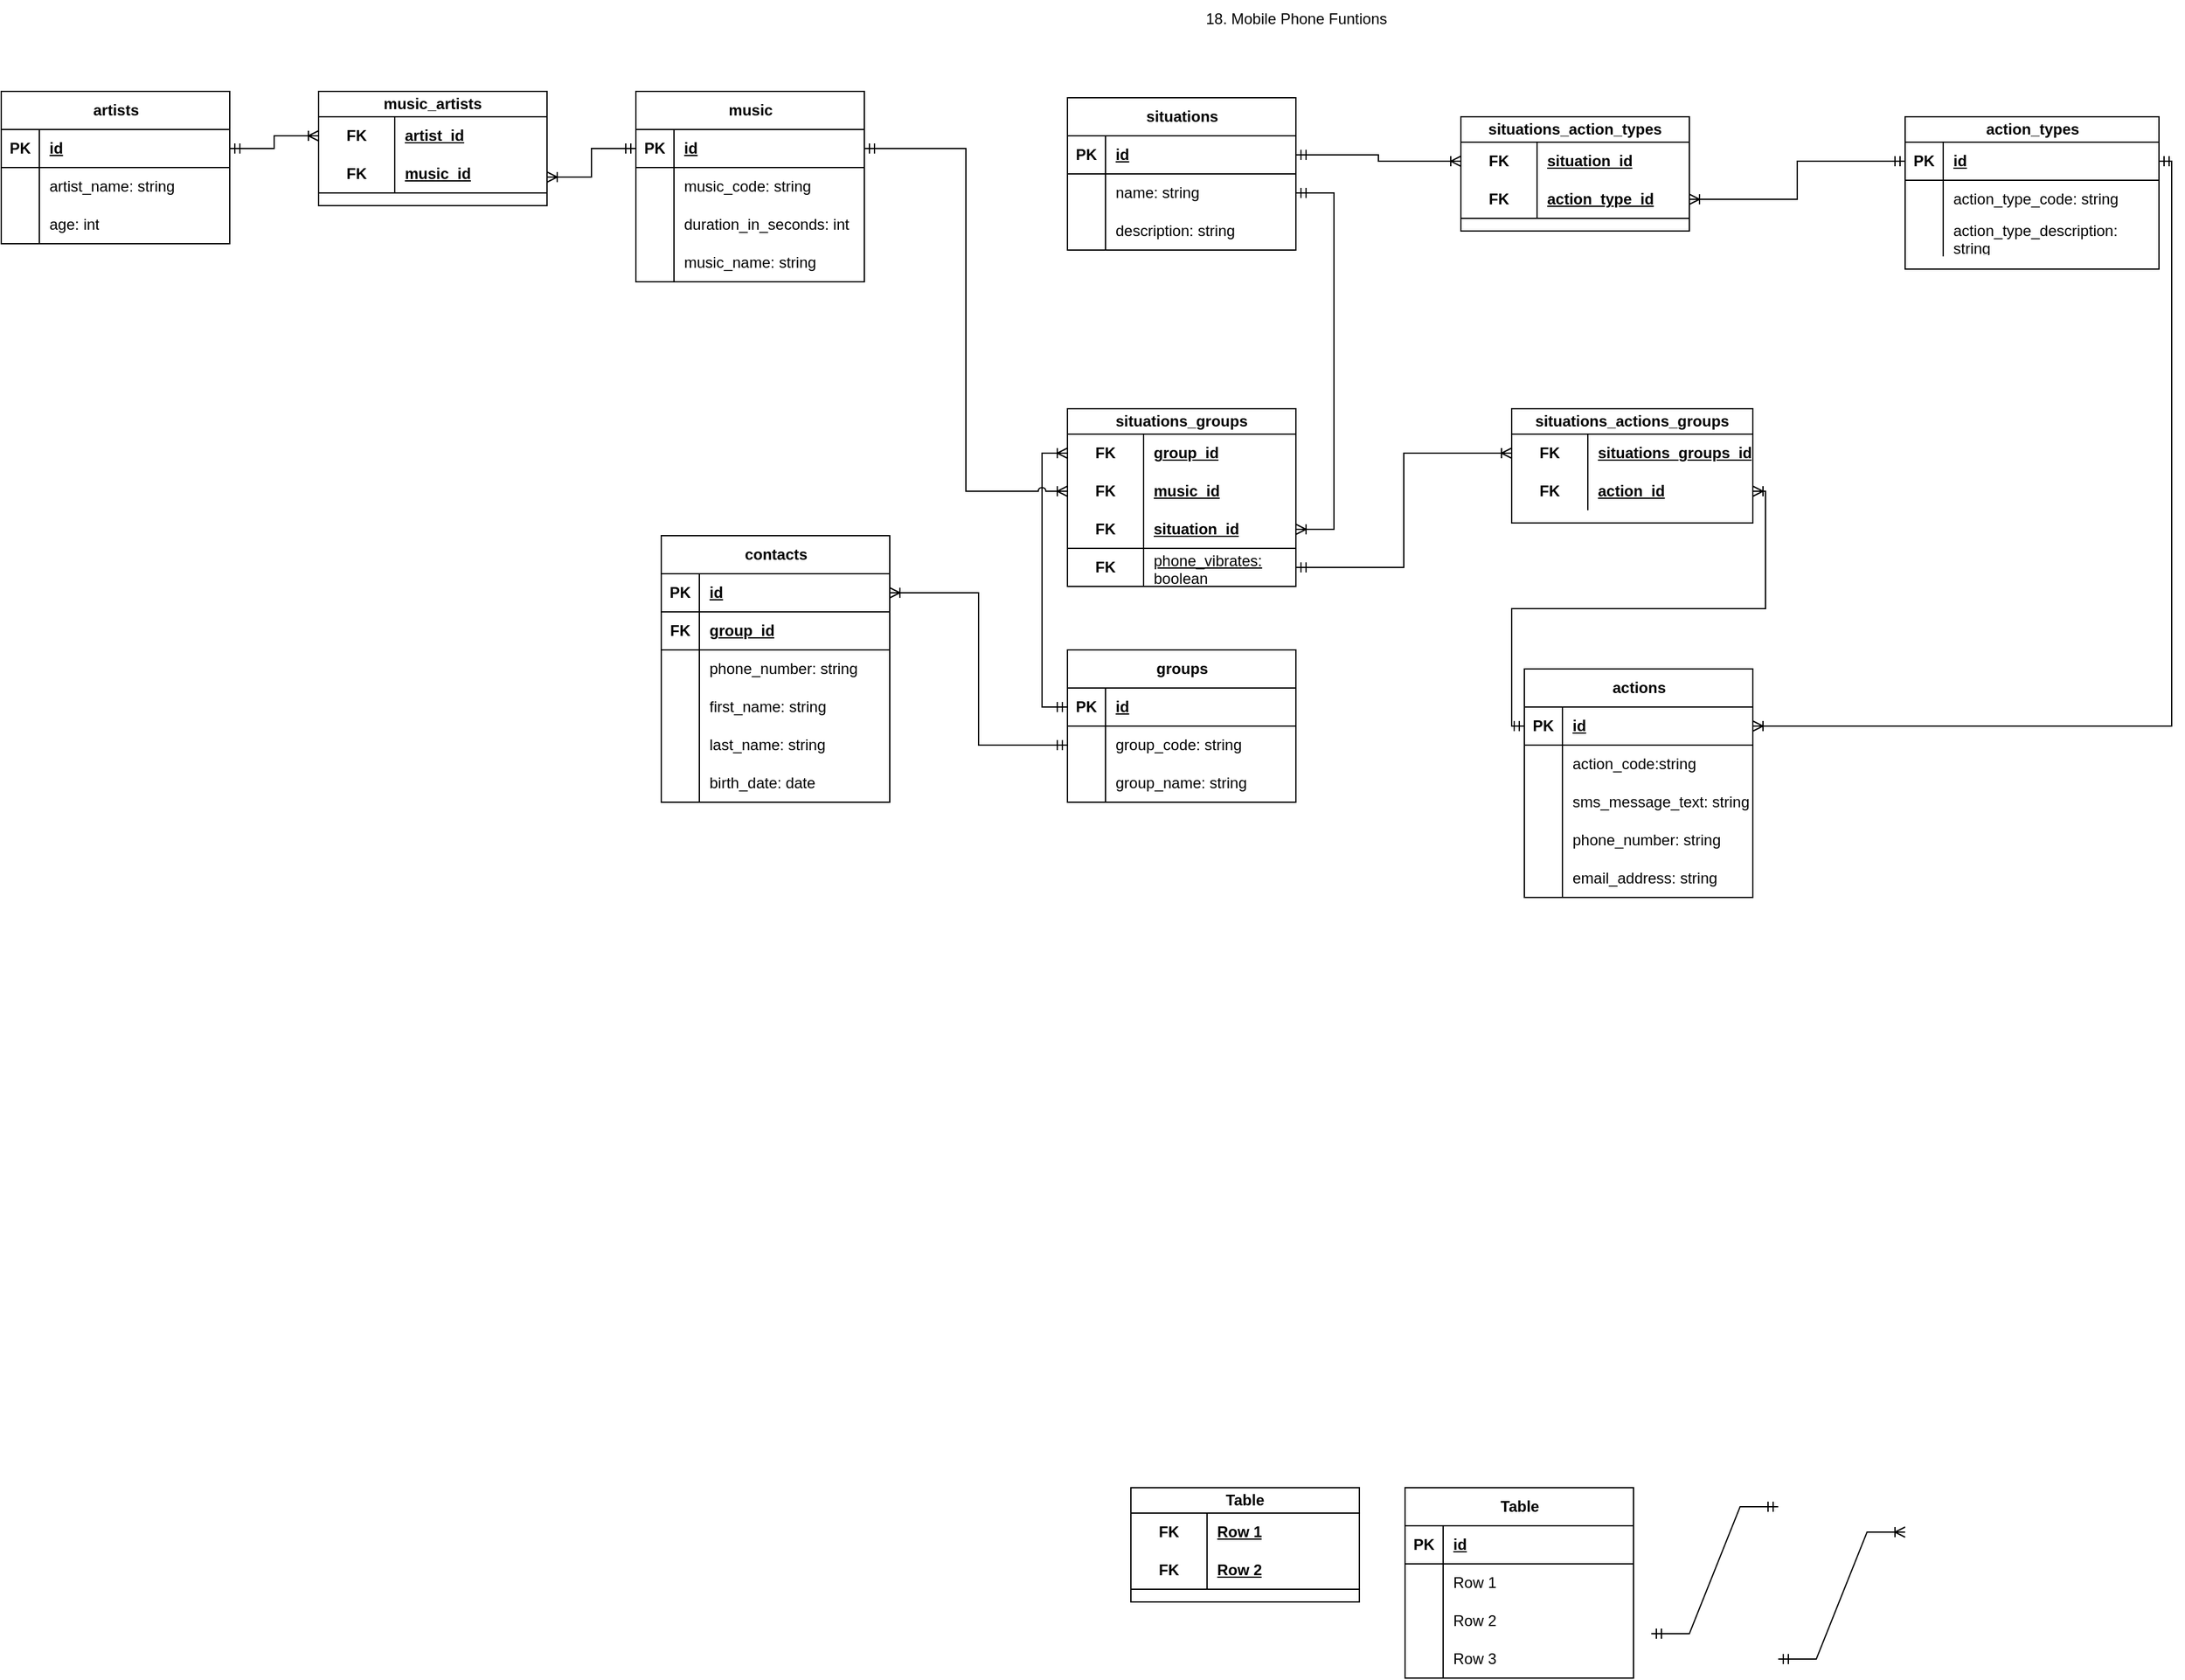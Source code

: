 <mxfile version="28.2.3">
  <diagram name="Seite-1" id="7VTH52CyE9ml6qOcuAh4">
    <mxGraphModel dx="2253" dy="743" grid="1" gridSize="10" guides="1" tooltips="1" connect="1" arrows="1" fold="1" page="1" pageScale="1" pageWidth="827" pageHeight="1169" math="0" shadow="0">
      <root>
        <mxCell id="0" />
        <mxCell id="1" parent="0" />
        <mxCell id="HR2OGk7ChNRZ5gvHoLrJ-1" value="18. Mobile Phone Funtions" style="text;html=1;align=center;verticalAlign=middle;resizable=0;points=[];autosize=1;strokeColor=none;fillColor=none;" parent="1" vertex="1">
          <mxGeometry x="235" y="38" width="170" height="30" as="geometry" />
        </mxCell>
        <mxCell id="HR2OGk7ChNRZ5gvHoLrJ-2" value="Table" style="shape=table;startSize=30;container=1;collapsible=1;childLayout=tableLayout;fixedRows=1;rowLines=0;fontStyle=1;align=center;resizeLast=1;html=1;" parent="1" vertex="1">
          <mxGeometry x="406" y="1210" width="180" height="150" as="geometry" />
        </mxCell>
        <mxCell id="HR2OGk7ChNRZ5gvHoLrJ-3" value="" style="shape=tableRow;horizontal=0;startSize=0;swimlaneHead=0;swimlaneBody=0;fillColor=none;collapsible=0;dropTarget=0;points=[[0,0.5],[1,0.5]];portConstraint=eastwest;top=0;left=0;right=0;bottom=1;" parent="HR2OGk7ChNRZ5gvHoLrJ-2" vertex="1">
          <mxGeometry y="30" width="180" height="30" as="geometry" />
        </mxCell>
        <mxCell id="HR2OGk7ChNRZ5gvHoLrJ-4" value="PK" style="shape=partialRectangle;connectable=0;fillColor=none;top=0;left=0;bottom=0;right=0;fontStyle=1;overflow=hidden;whiteSpace=wrap;html=1;" parent="HR2OGk7ChNRZ5gvHoLrJ-3" vertex="1">
          <mxGeometry width="30" height="30" as="geometry">
            <mxRectangle width="30" height="30" as="alternateBounds" />
          </mxGeometry>
        </mxCell>
        <mxCell id="HR2OGk7ChNRZ5gvHoLrJ-5" value="id" style="shape=partialRectangle;connectable=0;fillColor=none;top=0;left=0;bottom=0;right=0;align=left;spacingLeft=6;fontStyle=5;overflow=hidden;whiteSpace=wrap;html=1;" parent="HR2OGk7ChNRZ5gvHoLrJ-3" vertex="1">
          <mxGeometry x="30" width="150" height="30" as="geometry">
            <mxRectangle width="150" height="30" as="alternateBounds" />
          </mxGeometry>
        </mxCell>
        <mxCell id="HR2OGk7ChNRZ5gvHoLrJ-6" value="" style="shape=tableRow;horizontal=0;startSize=0;swimlaneHead=0;swimlaneBody=0;fillColor=none;collapsible=0;dropTarget=0;points=[[0,0.5],[1,0.5]];portConstraint=eastwest;top=0;left=0;right=0;bottom=0;" parent="HR2OGk7ChNRZ5gvHoLrJ-2" vertex="1">
          <mxGeometry y="60" width="180" height="30" as="geometry" />
        </mxCell>
        <mxCell id="HR2OGk7ChNRZ5gvHoLrJ-7" value="" style="shape=partialRectangle;connectable=0;fillColor=none;top=0;left=0;bottom=0;right=0;editable=1;overflow=hidden;whiteSpace=wrap;html=1;" parent="HR2OGk7ChNRZ5gvHoLrJ-6" vertex="1">
          <mxGeometry width="30" height="30" as="geometry">
            <mxRectangle width="30" height="30" as="alternateBounds" />
          </mxGeometry>
        </mxCell>
        <mxCell id="HR2OGk7ChNRZ5gvHoLrJ-8" value="Row 1" style="shape=partialRectangle;connectable=0;fillColor=none;top=0;left=0;bottom=0;right=0;align=left;spacingLeft=6;overflow=hidden;whiteSpace=wrap;html=1;" parent="HR2OGk7ChNRZ5gvHoLrJ-6" vertex="1">
          <mxGeometry x="30" width="150" height="30" as="geometry">
            <mxRectangle width="150" height="30" as="alternateBounds" />
          </mxGeometry>
        </mxCell>
        <mxCell id="HR2OGk7ChNRZ5gvHoLrJ-9" value="" style="shape=tableRow;horizontal=0;startSize=0;swimlaneHead=0;swimlaneBody=0;fillColor=none;collapsible=0;dropTarget=0;points=[[0,0.5],[1,0.5]];portConstraint=eastwest;top=0;left=0;right=0;bottom=0;" parent="HR2OGk7ChNRZ5gvHoLrJ-2" vertex="1">
          <mxGeometry y="90" width="180" height="30" as="geometry" />
        </mxCell>
        <mxCell id="HR2OGk7ChNRZ5gvHoLrJ-10" value="" style="shape=partialRectangle;connectable=0;fillColor=none;top=0;left=0;bottom=0;right=0;editable=1;overflow=hidden;whiteSpace=wrap;html=1;" parent="HR2OGk7ChNRZ5gvHoLrJ-9" vertex="1">
          <mxGeometry width="30" height="30" as="geometry">
            <mxRectangle width="30" height="30" as="alternateBounds" />
          </mxGeometry>
        </mxCell>
        <mxCell id="HR2OGk7ChNRZ5gvHoLrJ-11" value="Row 2" style="shape=partialRectangle;connectable=0;fillColor=none;top=0;left=0;bottom=0;right=0;align=left;spacingLeft=6;overflow=hidden;whiteSpace=wrap;html=1;" parent="HR2OGk7ChNRZ5gvHoLrJ-9" vertex="1">
          <mxGeometry x="30" width="150" height="30" as="geometry">
            <mxRectangle width="150" height="30" as="alternateBounds" />
          </mxGeometry>
        </mxCell>
        <mxCell id="HR2OGk7ChNRZ5gvHoLrJ-12" value="" style="shape=tableRow;horizontal=0;startSize=0;swimlaneHead=0;swimlaneBody=0;fillColor=none;collapsible=0;dropTarget=0;points=[[0,0.5],[1,0.5]];portConstraint=eastwest;top=0;left=0;right=0;bottom=0;" parent="HR2OGk7ChNRZ5gvHoLrJ-2" vertex="1">
          <mxGeometry y="120" width="180" height="30" as="geometry" />
        </mxCell>
        <mxCell id="HR2OGk7ChNRZ5gvHoLrJ-13" value="" style="shape=partialRectangle;connectable=0;fillColor=none;top=0;left=0;bottom=0;right=0;editable=1;overflow=hidden;whiteSpace=wrap;html=1;" parent="HR2OGk7ChNRZ5gvHoLrJ-12" vertex="1">
          <mxGeometry width="30" height="30" as="geometry">
            <mxRectangle width="30" height="30" as="alternateBounds" />
          </mxGeometry>
        </mxCell>
        <mxCell id="HR2OGk7ChNRZ5gvHoLrJ-14" value="Row 3" style="shape=partialRectangle;connectable=0;fillColor=none;top=0;left=0;bottom=0;right=0;align=left;spacingLeft=6;overflow=hidden;whiteSpace=wrap;html=1;" parent="HR2OGk7ChNRZ5gvHoLrJ-12" vertex="1">
          <mxGeometry x="30" width="150" height="30" as="geometry">
            <mxRectangle width="150" height="30" as="alternateBounds" />
          </mxGeometry>
        </mxCell>
        <mxCell id="HR2OGk7ChNRZ5gvHoLrJ-15" value="Table" style="shape=table;startSize=20;container=1;collapsible=1;childLayout=tableLayout;fixedRows=1;rowLines=0;fontStyle=1;align=center;resizeLast=1;html=1;whiteSpace=wrap;" parent="1" vertex="1">
          <mxGeometry x="190" y="1210" width="180" height="90" as="geometry" />
        </mxCell>
        <mxCell id="HR2OGk7ChNRZ5gvHoLrJ-16" value="" style="shape=tableRow;horizontal=0;startSize=0;swimlaneHead=0;swimlaneBody=0;fillColor=none;collapsible=0;dropTarget=0;points=[[0,0.5],[1,0.5]];portConstraint=eastwest;top=0;left=0;right=0;bottom=0;html=1;" parent="HR2OGk7ChNRZ5gvHoLrJ-15" vertex="1">
          <mxGeometry y="20" width="180" height="30" as="geometry" />
        </mxCell>
        <mxCell id="HR2OGk7ChNRZ5gvHoLrJ-17" value="FK" style="shape=partialRectangle;connectable=0;fillColor=none;top=0;left=0;bottom=0;right=0;fontStyle=1;overflow=hidden;html=1;whiteSpace=wrap;" parent="HR2OGk7ChNRZ5gvHoLrJ-16" vertex="1">
          <mxGeometry width="60" height="30" as="geometry">
            <mxRectangle width="60" height="30" as="alternateBounds" />
          </mxGeometry>
        </mxCell>
        <mxCell id="HR2OGk7ChNRZ5gvHoLrJ-18" value="Row 1" style="shape=partialRectangle;connectable=0;fillColor=none;top=0;left=0;bottom=0;right=0;align=left;spacingLeft=6;fontStyle=5;overflow=hidden;html=1;whiteSpace=wrap;" parent="HR2OGk7ChNRZ5gvHoLrJ-16" vertex="1">
          <mxGeometry x="60" width="120" height="30" as="geometry">
            <mxRectangle width="120" height="30" as="alternateBounds" />
          </mxGeometry>
        </mxCell>
        <mxCell id="HR2OGk7ChNRZ5gvHoLrJ-19" value="" style="shape=tableRow;horizontal=0;startSize=0;swimlaneHead=0;swimlaneBody=0;fillColor=none;collapsible=0;dropTarget=0;points=[[0,0.5],[1,0.5]];portConstraint=eastwest;top=0;left=0;right=0;bottom=1;html=1;" parent="HR2OGk7ChNRZ5gvHoLrJ-15" vertex="1">
          <mxGeometry y="50" width="180" height="30" as="geometry" />
        </mxCell>
        <mxCell id="HR2OGk7ChNRZ5gvHoLrJ-20" value="FK" style="shape=partialRectangle;connectable=0;fillColor=none;top=0;left=0;bottom=0;right=0;fontStyle=1;overflow=hidden;html=1;whiteSpace=wrap;" parent="HR2OGk7ChNRZ5gvHoLrJ-19" vertex="1">
          <mxGeometry width="60" height="30" as="geometry">
            <mxRectangle width="60" height="30" as="alternateBounds" />
          </mxGeometry>
        </mxCell>
        <mxCell id="HR2OGk7ChNRZ5gvHoLrJ-21" value="Row 2" style="shape=partialRectangle;connectable=0;fillColor=none;top=0;left=0;bottom=0;right=0;align=left;spacingLeft=6;fontStyle=5;overflow=hidden;html=1;whiteSpace=wrap;" parent="HR2OGk7ChNRZ5gvHoLrJ-19" vertex="1">
          <mxGeometry x="60" width="120" height="30" as="geometry">
            <mxRectangle width="120" height="30" as="alternateBounds" />
          </mxGeometry>
        </mxCell>
        <mxCell id="HR2OGk7ChNRZ5gvHoLrJ-22" value="" style="edgeStyle=entityRelationEdgeStyle;fontSize=12;html=1;endArrow=ERoneToMany;startArrow=ERmandOne;rounded=0;" parent="1" edge="1">
          <mxGeometry width="100" height="100" relative="1" as="geometry">
            <mxPoint x="700" y="1345" as="sourcePoint" />
            <mxPoint x="800" y="1245" as="targetPoint" />
          </mxGeometry>
        </mxCell>
        <mxCell id="HR2OGk7ChNRZ5gvHoLrJ-23" value="" style="edgeStyle=entityRelationEdgeStyle;fontSize=12;html=1;endArrow=ERmandOne;startArrow=ERmandOne;rounded=0;" parent="1" edge="1">
          <mxGeometry width="100" height="100" relative="1" as="geometry">
            <mxPoint x="600" y="1325" as="sourcePoint" />
            <mxPoint x="700" y="1225" as="targetPoint" />
          </mxGeometry>
        </mxCell>
        <mxCell id="HR2OGk7ChNRZ5gvHoLrJ-24" value="groups" style="shape=table;startSize=30;container=1;collapsible=1;childLayout=tableLayout;fixedRows=1;rowLines=0;fontStyle=1;align=center;resizeLast=1;html=1;" parent="1" vertex="1">
          <mxGeometry x="140" y="550" width="180" height="120" as="geometry" />
        </mxCell>
        <mxCell id="HR2OGk7ChNRZ5gvHoLrJ-25" value="" style="shape=tableRow;horizontal=0;startSize=0;swimlaneHead=0;swimlaneBody=0;fillColor=none;collapsible=0;dropTarget=0;points=[[0,0.5],[1,0.5]];portConstraint=eastwest;top=0;left=0;right=0;bottom=1;" parent="HR2OGk7ChNRZ5gvHoLrJ-24" vertex="1">
          <mxGeometry y="30" width="180" height="30" as="geometry" />
        </mxCell>
        <mxCell id="HR2OGk7ChNRZ5gvHoLrJ-26" value="PK" style="shape=partialRectangle;connectable=0;fillColor=none;top=0;left=0;bottom=0;right=0;fontStyle=1;overflow=hidden;whiteSpace=wrap;html=1;" parent="HR2OGk7ChNRZ5gvHoLrJ-25" vertex="1">
          <mxGeometry width="30" height="30" as="geometry">
            <mxRectangle width="30" height="30" as="alternateBounds" />
          </mxGeometry>
        </mxCell>
        <mxCell id="HR2OGk7ChNRZ5gvHoLrJ-27" value="id" style="shape=partialRectangle;connectable=0;fillColor=none;top=0;left=0;bottom=0;right=0;align=left;spacingLeft=6;fontStyle=5;overflow=hidden;whiteSpace=wrap;html=1;" parent="HR2OGk7ChNRZ5gvHoLrJ-25" vertex="1">
          <mxGeometry x="30" width="150" height="30" as="geometry">
            <mxRectangle width="150" height="30" as="alternateBounds" />
          </mxGeometry>
        </mxCell>
        <mxCell id="HR2OGk7ChNRZ5gvHoLrJ-28" value="" style="shape=tableRow;horizontal=0;startSize=0;swimlaneHead=0;swimlaneBody=0;fillColor=none;collapsible=0;dropTarget=0;points=[[0,0.5],[1,0.5]];portConstraint=eastwest;top=0;left=0;right=0;bottom=0;" parent="HR2OGk7ChNRZ5gvHoLrJ-24" vertex="1">
          <mxGeometry y="60" width="180" height="30" as="geometry" />
        </mxCell>
        <mxCell id="HR2OGk7ChNRZ5gvHoLrJ-29" value="" style="shape=partialRectangle;connectable=0;fillColor=none;top=0;left=0;bottom=0;right=0;editable=1;overflow=hidden;whiteSpace=wrap;html=1;" parent="HR2OGk7ChNRZ5gvHoLrJ-28" vertex="1">
          <mxGeometry width="30" height="30" as="geometry">
            <mxRectangle width="30" height="30" as="alternateBounds" />
          </mxGeometry>
        </mxCell>
        <mxCell id="HR2OGk7ChNRZ5gvHoLrJ-30" value="group_code: string" style="shape=partialRectangle;connectable=0;fillColor=none;top=0;left=0;bottom=0;right=0;align=left;spacingLeft=6;overflow=hidden;whiteSpace=wrap;html=1;" parent="HR2OGk7ChNRZ5gvHoLrJ-28" vertex="1">
          <mxGeometry x="30" width="150" height="30" as="geometry">
            <mxRectangle width="150" height="30" as="alternateBounds" />
          </mxGeometry>
        </mxCell>
        <mxCell id="HR2OGk7ChNRZ5gvHoLrJ-31" value="" style="shape=tableRow;horizontal=0;startSize=0;swimlaneHead=0;swimlaneBody=0;fillColor=none;collapsible=0;dropTarget=0;points=[[0,0.5],[1,0.5]];portConstraint=eastwest;top=0;left=0;right=0;bottom=0;" parent="HR2OGk7ChNRZ5gvHoLrJ-24" vertex="1">
          <mxGeometry y="90" width="180" height="30" as="geometry" />
        </mxCell>
        <mxCell id="HR2OGk7ChNRZ5gvHoLrJ-32" value="" style="shape=partialRectangle;connectable=0;fillColor=none;top=0;left=0;bottom=0;right=0;editable=1;overflow=hidden;whiteSpace=wrap;html=1;" parent="HR2OGk7ChNRZ5gvHoLrJ-31" vertex="1">
          <mxGeometry width="30" height="30" as="geometry">
            <mxRectangle width="30" height="30" as="alternateBounds" />
          </mxGeometry>
        </mxCell>
        <mxCell id="HR2OGk7ChNRZ5gvHoLrJ-33" value="group_name: string" style="shape=partialRectangle;connectable=0;fillColor=none;top=0;left=0;bottom=0;right=0;align=left;spacingLeft=6;overflow=hidden;whiteSpace=wrap;html=1;" parent="HR2OGk7ChNRZ5gvHoLrJ-31" vertex="1">
          <mxGeometry x="30" width="150" height="30" as="geometry">
            <mxRectangle width="150" height="30" as="alternateBounds" />
          </mxGeometry>
        </mxCell>
        <mxCell id="HR2OGk7ChNRZ5gvHoLrJ-37" value="contacts" style="shape=table;startSize=30;container=1;collapsible=1;childLayout=tableLayout;fixedRows=1;rowLines=0;fontStyle=1;align=center;resizeLast=1;html=1;" parent="1" vertex="1">
          <mxGeometry x="-180" y="460" width="180" height="210" as="geometry" />
        </mxCell>
        <mxCell id="HR2OGk7ChNRZ5gvHoLrJ-38" value="" style="shape=tableRow;horizontal=0;startSize=0;swimlaneHead=0;swimlaneBody=0;fillColor=none;collapsible=0;dropTarget=0;points=[[0,0.5],[1,0.5]];portConstraint=eastwest;top=0;left=0;right=0;bottom=1;" parent="HR2OGk7ChNRZ5gvHoLrJ-37" vertex="1">
          <mxGeometry y="30" width="180" height="30" as="geometry" />
        </mxCell>
        <mxCell id="HR2OGk7ChNRZ5gvHoLrJ-39" value="PK" style="shape=partialRectangle;connectable=0;fillColor=none;top=0;left=0;bottom=0;right=0;fontStyle=1;overflow=hidden;whiteSpace=wrap;html=1;" parent="HR2OGk7ChNRZ5gvHoLrJ-38" vertex="1">
          <mxGeometry width="30" height="30" as="geometry">
            <mxRectangle width="30" height="30" as="alternateBounds" />
          </mxGeometry>
        </mxCell>
        <mxCell id="HR2OGk7ChNRZ5gvHoLrJ-40" value="id" style="shape=partialRectangle;connectable=0;fillColor=none;top=0;left=0;bottom=0;right=0;align=left;spacingLeft=6;fontStyle=5;overflow=hidden;whiteSpace=wrap;html=1;" parent="HR2OGk7ChNRZ5gvHoLrJ-38" vertex="1">
          <mxGeometry x="30" width="150" height="30" as="geometry">
            <mxRectangle width="150" height="30" as="alternateBounds" />
          </mxGeometry>
        </mxCell>
        <mxCell id="HR2OGk7ChNRZ5gvHoLrJ-120" value="" style="shape=tableRow;horizontal=0;startSize=0;swimlaneHead=0;swimlaneBody=0;fillColor=none;collapsible=0;dropTarget=0;points=[[0,0.5],[1,0.5]];portConstraint=eastwest;top=0;left=0;right=0;bottom=1;" parent="HR2OGk7ChNRZ5gvHoLrJ-37" vertex="1">
          <mxGeometry y="60" width="180" height="30" as="geometry" />
        </mxCell>
        <mxCell id="HR2OGk7ChNRZ5gvHoLrJ-121" value="FK" style="shape=partialRectangle;connectable=0;fillColor=none;top=0;left=0;bottom=0;right=0;fontStyle=1;overflow=hidden;whiteSpace=wrap;html=1;" parent="HR2OGk7ChNRZ5gvHoLrJ-120" vertex="1">
          <mxGeometry width="30" height="30" as="geometry">
            <mxRectangle width="30" height="30" as="alternateBounds" />
          </mxGeometry>
        </mxCell>
        <mxCell id="HR2OGk7ChNRZ5gvHoLrJ-122" value="&lt;span style=&quot;text-align: center; text-wrap-mode: nowrap;&quot;&gt;group_id&lt;/span&gt;" style="shape=partialRectangle;connectable=0;fillColor=none;top=0;left=0;bottom=0;right=0;align=left;spacingLeft=6;fontStyle=5;overflow=hidden;whiteSpace=wrap;html=1;" parent="HR2OGk7ChNRZ5gvHoLrJ-120" vertex="1">
          <mxGeometry x="30" width="150" height="30" as="geometry">
            <mxRectangle width="150" height="30" as="alternateBounds" />
          </mxGeometry>
        </mxCell>
        <mxCell id="HR2OGk7ChNRZ5gvHoLrJ-41" value="" style="shape=tableRow;horizontal=0;startSize=0;swimlaneHead=0;swimlaneBody=0;fillColor=none;collapsible=0;dropTarget=0;points=[[0,0.5],[1,0.5]];portConstraint=eastwest;top=0;left=0;right=0;bottom=0;" parent="HR2OGk7ChNRZ5gvHoLrJ-37" vertex="1">
          <mxGeometry y="90" width="180" height="30" as="geometry" />
        </mxCell>
        <mxCell id="HR2OGk7ChNRZ5gvHoLrJ-42" value="" style="shape=partialRectangle;connectable=0;fillColor=none;top=0;left=0;bottom=0;right=0;editable=1;overflow=hidden;whiteSpace=wrap;html=1;" parent="HR2OGk7ChNRZ5gvHoLrJ-41" vertex="1">
          <mxGeometry width="30" height="30" as="geometry">
            <mxRectangle width="30" height="30" as="alternateBounds" />
          </mxGeometry>
        </mxCell>
        <mxCell id="HR2OGk7ChNRZ5gvHoLrJ-43" value="phone_number: string" style="shape=partialRectangle;connectable=0;fillColor=none;top=0;left=0;bottom=0;right=0;align=left;spacingLeft=6;overflow=hidden;whiteSpace=wrap;html=1;" parent="HR2OGk7ChNRZ5gvHoLrJ-41" vertex="1">
          <mxGeometry x="30" width="150" height="30" as="geometry">
            <mxRectangle width="150" height="30" as="alternateBounds" />
          </mxGeometry>
        </mxCell>
        <mxCell id="HR2OGk7ChNRZ5gvHoLrJ-44" value="" style="shape=tableRow;horizontal=0;startSize=0;swimlaneHead=0;swimlaneBody=0;fillColor=none;collapsible=0;dropTarget=0;points=[[0,0.5],[1,0.5]];portConstraint=eastwest;top=0;left=0;right=0;bottom=0;" parent="HR2OGk7ChNRZ5gvHoLrJ-37" vertex="1">
          <mxGeometry y="120" width="180" height="30" as="geometry" />
        </mxCell>
        <mxCell id="HR2OGk7ChNRZ5gvHoLrJ-45" value="" style="shape=partialRectangle;connectable=0;fillColor=none;top=0;left=0;bottom=0;right=0;editable=1;overflow=hidden;whiteSpace=wrap;html=1;" parent="HR2OGk7ChNRZ5gvHoLrJ-44" vertex="1">
          <mxGeometry width="30" height="30" as="geometry">
            <mxRectangle width="30" height="30" as="alternateBounds" />
          </mxGeometry>
        </mxCell>
        <mxCell id="HR2OGk7ChNRZ5gvHoLrJ-46" value="first_name: string" style="shape=partialRectangle;connectable=0;fillColor=none;top=0;left=0;bottom=0;right=0;align=left;spacingLeft=6;overflow=hidden;whiteSpace=wrap;html=1;" parent="HR2OGk7ChNRZ5gvHoLrJ-44" vertex="1">
          <mxGeometry x="30" width="150" height="30" as="geometry">
            <mxRectangle width="150" height="30" as="alternateBounds" />
          </mxGeometry>
        </mxCell>
        <mxCell id="HR2OGk7ChNRZ5gvHoLrJ-47" value="" style="shape=tableRow;horizontal=0;startSize=0;swimlaneHead=0;swimlaneBody=0;fillColor=none;collapsible=0;dropTarget=0;points=[[0,0.5],[1,0.5]];portConstraint=eastwest;top=0;left=0;right=0;bottom=0;" parent="HR2OGk7ChNRZ5gvHoLrJ-37" vertex="1">
          <mxGeometry y="150" width="180" height="30" as="geometry" />
        </mxCell>
        <mxCell id="HR2OGk7ChNRZ5gvHoLrJ-48" value="" style="shape=partialRectangle;connectable=0;fillColor=none;top=0;left=0;bottom=0;right=0;editable=1;overflow=hidden;whiteSpace=wrap;html=1;" parent="HR2OGk7ChNRZ5gvHoLrJ-47" vertex="1">
          <mxGeometry width="30" height="30" as="geometry">
            <mxRectangle width="30" height="30" as="alternateBounds" />
          </mxGeometry>
        </mxCell>
        <mxCell id="HR2OGk7ChNRZ5gvHoLrJ-49" value="last_name: string" style="shape=partialRectangle;connectable=0;fillColor=none;top=0;left=0;bottom=0;right=0;align=left;spacingLeft=6;overflow=hidden;whiteSpace=wrap;html=1;" parent="HR2OGk7ChNRZ5gvHoLrJ-47" vertex="1">
          <mxGeometry x="30" width="150" height="30" as="geometry">
            <mxRectangle width="150" height="30" as="alternateBounds" />
          </mxGeometry>
        </mxCell>
        <mxCell id="HR2OGk7ChNRZ5gvHoLrJ-50" value="" style="shape=tableRow;horizontal=0;startSize=0;swimlaneHead=0;swimlaneBody=0;fillColor=none;collapsible=0;dropTarget=0;points=[[0,0.5],[1,0.5]];portConstraint=eastwest;top=0;left=0;right=0;bottom=0;" parent="HR2OGk7ChNRZ5gvHoLrJ-37" vertex="1">
          <mxGeometry y="180" width="180" height="30" as="geometry" />
        </mxCell>
        <mxCell id="HR2OGk7ChNRZ5gvHoLrJ-51" value="" style="shape=partialRectangle;connectable=0;fillColor=none;top=0;left=0;bottom=0;right=0;editable=1;overflow=hidden;whiteSpace=wrap;html=1;" parent="HR2OGk7ChNRZ5gvHoLrJ-50" vertex="1">
          <mxGeometry width="30" height="30" as="geometry">
            <mxRectangle width="30" height="30" as="alternateBounds" />
          </mxGeometry>
        </mxCell>
        <mxCell id="HR2OGk7ChNRZ5gvHoLrJ-52" value="birth_date: date" style="shape=partialRectangle;connectable=0;fillColor=none;top=0;left=0;bottom=0;right=0;align=left;spacingLeft=6;overflow=hidden;whiteSpace=wrap;html=1;" parent="HR2OGk7ChNRZ5gvHoLrJ-50" vertex="1">
          <mxGeometry x="30" width="150" height="30" as="geometry">
            <mxRectangle width="150" height="30" as="alternateBounds" />
          </mxGeometry>
        </mxCell>
        <mxCell id="HR2OGk7ChNRZ5gvHoLrJ-53" value="music" style="shape=table;startSize=30;container=1;collapsible=1;childLayout=tableLayout;fixedRows=1;rowLines=0;fontStyle=1;align=center;resizeLast=1;html=1;" parent="1" vertex="1">
          <mxGeometry x="-200" y="110" width="180" height="150" as="geometry" />
        </mxCell>
        <mxCell id="HR2OGk7ChNRZ5gvHoLrJ-54" value="" style="shape=tableRow;horizontal=0;startSize=0;swimlaneHead=0;swimlaneBody=0;fillColor=none;collapsible=0;dropTarget=0;points=[[0,0.5],[1,0.5]];portConstraint=eastwest;top=0;left=0;right=0;bottom=1;" parent="HR2OGk7ChNRZ5gvHoLrJ-53" vertex="1">
          <mxGeometry y="30" width="180" height="30" as="geometry" />
        </mxCell>
        <mxCell id="HR2OGk7ChNRZ5gvHoLrJ-55" value="PK" style="shape=partialRectangle;connectable=0;fillColor=none;top=0;left=0;bottom=0;right=0;fontStyle=1;overflow=hidden;whiteSpace=wrap;html=1;" parent="HR2OGk7ChNRZ5gvHoLrJ-54" vertex="1">
          <mxGeometry width="30" height="30" as="geometry">
            <mxRectangle width="30" height="30" as="alternateBounds" />
          </mxGeometry>
        </mxCell>
        <mxCell id="HR2OGk7ChNRZ5gvHoLrJ-56" value="id" style="shape=partialRectangle;connectable=0;fillColor=none;top=0;left=0;bottom=0;right=0;align=left;spacingLeft=6;fontStyle=5;overflow=hidden;whiteSpace=wrap;html=1;" parent="HR2OGk7ChNRZ5gvHoLrJ-54" vertex="1">
          <mxGeometry x="30" width="150" height="30" as="geometry">
            <mxRectangle width="150" height="30" as="alternateBounds" />
          </mxGeometry>
        </mxCell>
        <mxCell id="HR2OGk7ChNRZ5gvHoLrJ-57" value="" style="shape=tableRow;horizontal=0;startSize=0;swimlaneHead=0;swimlaneBody=0;fillColor=none;collapsible=0;dropTarget=0;points=[[0,0.5],[1,0.5]];portConstraint=eastwest;top=0;left=0;right=0;bottom=0;" parent="HR2OGk7ChNRZ5gvHoLrJ-53" vertex="1">
          <mxGeometry y="60" width="180" height="30" as="geometry" />
        </mxCell>
        <mxCell id="HR2OGk7ChNRZ5gvHoLrJ-58" value="" style="shape=partialRectangle;connectable=0;fillColor=none;top=0;left=0;bottom=0;right=0;editable=1;overflow=hidden;whiteSpace=wrap;html=1;" parent="HR2OGk7ChNRZ5gvHoLrJ-57" vertex="1">
          <mxGeometry width="30" height="30" as="geometry">
            <mxRectangle width="30" height="30" as="alternateBounds" />
          </mxGeometry>
        </mxCell>
        <mxCell id="HR2OGk7ChNRZ5gvHoLrJ-59" value="music_code: string" style="shape=partialRectangle;connectable=0;fillColor=none;top=0;left=0;bottom=0;right=0;align=left;spacingLeft=6;overflow=hidden;whiteSpace=wrap;html=1;" parent="HR2OGk7ChNRZ5gvHoLrJ-57" vertex="1">
          <mxGeometry x="30" width="150" height="30" as="geometry">
            <mxRectangle width="150" height="30" as="alternateBounds" />
          </mxGeometry>
        </mxCell>
        <mxCell id="HR2OGk7ChNRZ5gvHoLrJ-60" value="" style="shape=tableRow;horizontal=0;startSize=0;swimlaneHead=0;swimlaneBody=0;fillColor=none;collapsible=0;dropTarget=0;points=[[0,0.5],[1,0.5]];portConstraint=eastwest;top=0;left=0;right=0;bottom=0;" parent="HR2OGk7ChNRZ5gvHoLrJ-53" vertex="1">
          <mxGeometry y="90" width="180" height="30" as="geometry" />
        </mxCell>
        <mxCell id="HR2OGk7ChNRZ5gvHoLrJ-61" value="" style="shape=partialRectangle;connectable=0;fillColor=none;top=0;left=0;bottom=0;right=0;editable=1;overflow=hidden;whiteSpace=wrap;html=1;" parent="HR2OGk7ChNRZ5gvHoLrJ-60" vertex="1">
          <mxGeometry width="30" height="30" as="geometry">
            <mxRectangle width="30" height="30" as="alternateBounds" />
          </mxGeometry>
        </mxCell>
        <mxCell id="HR2OGk7ChNRZ5gvHoLrJ-62" value="duration_in_seconds: int" style="shape=partialRectangle;connectable=0;fillColor=none;top=0;left=0;bottom=0;right=0;align=left;spacingLeft=6;overflow=hidden;whiteSpace=wrap;html=1;" parent="HR2OGk7ChNRZ5gvHoLrJ-60" vertex="1">
          <mxGeometry x="30" width="150" height="30" as="geometry">
            <mxRectangle width="150" height="30" as="alternateBounds" />
          </mxGeometry>
        </mxCell>
        <mxCell id="HR2OGk7ChNRZ5gvHoLrJ-63" value="" style="shape=tableRow;horizontal=0;startSize=0;swimlaneHead=0;swimlaneBody=0;fillColor=none;collapsible=0;dropTarget=0;points=[[0,0.5],[1,0.5]];portConstraint=eastwest;top=0;left=0;right=0;bottom=0;" parent="HR2OGk7ChNRZ5gvHoLrJ-53" vertex="1">
          <mxGeometry y="120" width="180" height="30" as="geometry" />
        </mxCell>
        <mxCell id="HR2OGk7ChNRZ5gvHoLrJ-64" value="" style="shape=partialRectangle;connectable=0;fillColor=none;top=0;left=0;bottom=0;right=0;editable=1;overflow=hidden;whiteSpace=wrap;html=1;" parent="HR2OGk7ChNRZ5gvHoLrJ-63" vertex="1">
          <mxGeometry width="30" height="30" as="geometry">
            <mxRectangle width="30" height="30" as="alternateBounds" />
          </mxGeometry>
        </mxCell>
        <mxCell id="HR2OGk7ChNRZ5gvHoLrJ-65" value="music_name: string" style="shape=partialRectangle;connectable=0;fillColor=none;top=0;left=0;bottom=0;right=0;align=left;spacingLeft=6;overflow=hidden;whiteSpace=wrap;html=1;" parent="HR2OGk7ChNRZ5gvHoLrJ-63" vertex="1">
          <mxGeometry x="30" width="150" height="30" as="geometry">
            <mxRectangle width="150" height="30" as="alternateBounds" />
          </mxGeometry>
        </mxCell>
        <mxCell id="HR2OGk7ChNRZ5gvHoLrJ-73" value="artists" style="shape=table;startSize=30;container=1;collapsible=1;childLayout=tableLayout;fixedRows=1;rowLines=0;fontStyle=1;align=center;resizeLast=1;html=1;" parent="1" vertex="1">
          <mxGeometry x="-700" y="110" width="180" height="120" as="geometry" />
        </mxCell>
        <mxCell id="HR2OGk7ChNRZ5gvHoLrJ-74" value="" style="shape=tableRow;horizontal=0;startSize=0;swimlaneHead=0;swimlaneBody=0;fillColor=none;collapsible=0;dropTarget=0;points=[[0,0.5],[1,0.5]];portConstraint=eastwest;top=0;left=0;right=0;bottom=1;" parent="HR2OGk7ChNRZ5gvHoLrJ-73" vertex="1">
          <mxGeometry y="30" width="180" height="30" as="geometry" />
        </mxCell>
        <mxCell id="HR2OGk7ChNRZ5gvHoLrJ-75" value="PK" style="shape=partialRectangle;connectable=0;fillColor=none;top=0;left=0;bottom=0;right=0;fontStyle=1;overflow=hidden;whiteSpace=wrap;html=1;" parent="HR2OGk7ChNRZ5gvHoLrJ-74" vertex="1">
          <mxGeometry width="30" height="30" as="geometry">
            <mxRectangle width="30" height="30" as="alternateBounds" />
          </mxGeometry>
        </mxCell>
        <mxCell id="HR2OGk7ChNRZ5gvHoLrJ-76" value="id" style="shape=partialRectangle;connectable=0;fillColor=none;top=0;left=0;bottom=0;right=0;align=left;spacingLeft=6;fontStyle=5;overflow=hidden;whiteSpace=wrap;html=1;" parent="HR2OGk7ChNRZ5gvHoLrJ-74" vertex="1">
          <mxGeometry x="30" width="150" height="30" as="geometry">
            <mxRectangle width="150" height="30" as="alternateBounds" />
          </mxGeometry>
        </mxCell>
        <mxCell id="HR2OGk7ChNRZ5gvHoLrJ-77" value="" style="shape=tableRow;horizontal=0;startSize=0;swimlaneHead=0;swimlaneBody=0;fillColor=none;collapsible=0;dropTarget=0;points=[[0,0.5],[1,0.5]];portConstraint=eastwest;top=0;left=0;right=0;bottom=0;" parent="HR2OGk7ChNRZ5gvHoLrJ-73" vertex="1">
          <mxGeometry y="60" width="180" height="30" as="geometry" />
        </mxCell>
        <mxCell id="HR2OGk7ChNRZ5gvHoLrJ-78" value="" style="shape=partialRectangle;connectable=0;fillColor=none;top=0;left=0;bottom=0;right=0;editable=1;overflow=hidden;whiteSpace=wrap;html=1;" parent="HR2OGk7ChNRZ5gvHoLrJ-77" vertex="1">
          <mxGeometry width="30" height="30" as="geometry">
            <mxRectangle width="30" height="30" as="alternateBounds" />
          </mxGeometry>
        </mxCell>
        <mxCell id="HR2OGk7ChNRZ5gvHoLrJ-79" value="artist_name: string" style="shape=partialRectangle;connectable=0;fillColor=none;top=0;left=0;bottom=0;right=0;align=left;spacingLeft=6;overflow=hidden;whiteSpace=wrap;html=1;" parent="HR2OGk7ChNRZ5gvHoLrJ-77" vertex="1">
          <mxGeometry x="30" width="150" height="30" as="geometry">
            <mxRectangle width="150" height="30" as="alternateBounds" />
          </mxGeometry>
        </mxCell>
        <mxCell id="HR2OGk7ChNRZ5gvHoLrJ-80" value="" style="shape=tableRow;horizontal=0;startSize=0;swimlaneHead=0;swimlaneBody=0;fillColor=none;collapsible=0;dropTarget=0;points=[[0,0.5],[1,0.5]];portConstraint=eastwest;top=0;left=0;right=0;bottom=0;" parent="HR2OGk7ChNRZ5gvHoLrJ-73" vertex="1">
          <mxGeometry y="90" width="180" height="30" as="geometry" />
        </mxCell>
        <mxCell id="HR2OGk7ChNRZ5gvHoLrJ-81" value="" style="shape=partialRectangle;connectable=0;fillColor=none;top=0;left=0;bottom=0;right=0;editable=1;overflow=hidden;whiteSpace=wrap;html=1;" parent="HR2OGk7ChNRZ5gvHoLrJ-80" vertex="1">
          <mxGeometry width="30" height="30" as="geometry">
            <mxRectangle width="30" height="30" as="alternateBounds" />
          </mxGeometry>
        </mxCell>
        <mxCell id="HR2OGk7ChNRZ5gvHoLrJ-82" value="age: int" style="shape=partialRectangle;connectable=0;fillColor=none;top=0;left=0;bottom=0;right=0;align=left;spacingLeft=6;overflow=hidden;whiteSpace=wrap;html=1;" parent="HR2OGk7ChNRZ5gvHoLrJ-80" vertex="1">
          <mxGeometry x="30" width="150" height="30" as="geometry">
            <mxRectangle width="150" height="30" as="alternateBounds" />
          </mxGeometry>
        </mxCell>
        <mxCell id="HR2OGk7ChNRZ5gvHoLrJ-86" value="&lt;span style=&quot;text-wrap-mode: nowrap;&quot;&gt;music_&lt;/span&gt;&lt;span style=&quot;text-wrap-mode: nowrap;&quot;&gt;artists&lt;/span&gt;" style="shape=table;startSize=20;container=1;collapsible=1;childLayout=tableLayout;fixedRows=1;rowLines=0;fontStyle=1;align=center;resizeLast=1;html=1;whiteSpace=wrap;" parent="1" vertex="1">
          <mxGeometry x="-450" y="110" width="180" height="90" as="geometry" />
        </mxCell>
        <mxCell id="HR2OGk7ChNRZ5gvHoLrJ-87" value="" style="shape=tableRow;horizontal=0;startSize=0;swimlaneHead=0;swimlaneBody=0;fillColor=none;collapsible=0;dropTarget=0;points=[[0,0.5],[1,0.5]];portConstraint=eastwest;top=0;left=0;right=0;bottom=0;html=1;" parent="HR2OGk7ChNRZ5gvHoLrJ-86" vertex="1">
          <mxGeometry y="20" width="180" height="30" as="geometry" />
        </mxCell>
        <mxCell id="HR2OGk7ChNRZ5gvHoLrJ-88" value="FK" style="shape=partialRectangle;connectable=0;fillColor=none;top=0;left=0;bottom=0;right=0;fontStyle=1;overflow=hidden;html=1;whiteSpace=wrap;" parent="HR2OGk7ChNRZ5gvHoLrJ-87" vertex="1">
          <mxGeometry width="60" height="30" as="geometry">
            <mxRectangle width="60" height="30" as="alternateBounds" />
          </mxGeometry>
        </mxCell>
        <mxCell id="HR2OGk7ChNRZ5gvHoLrJ-89" value="&lt;span style=&quot;text-align: center; text-wrap-mode: nowrap;&quot;&gt;artist_id&lt;/span&gt;" style="shape=partialRectangle;connectable=0;fillColor=none;top=0;left=0;bottom=0;right=0;align=left;spacingLeft=6;fontStyle=5;overflow=hidden;html=1;whiteSpace=wrap;" parent="HR2OGk7ChNRZ5gvHoLrJ-87" vertex="1">
          <mxGeometry x="60" width="120" height="30" as="geometry">
            <mxRectangle width="120" height="30" as="alternateBounds" />
          </mxGeometry>
        </mxCell>
        <mxCell id="HR2OGk7ChNRZ5gvHoLrJ-90" value="" style="shape=tableRow;horizontal=0;startSize=0;swimlaneHead=0;swimlaneBody=0;fillColor=none;collapsible=0;dropTarget=0;points=[[0,0.5],[1,0.5]];portConstraint=eastwest;top=0;left=0;right=0;bottom=1;html=1;" parent="HR2OGk7ChNRZ5gvHoLrJ-86" vertex="1">
          <mxGeometry y="50" width="180" height="30" as="geometry" />
        </mxCell>
        <mxCell id="HR2OGk7ChNRZ5gvHoLrJ-91" value="FK" style="shape=partialRectangle;connectable=0;fillColor=none;top=0;left=0;bottom=0;right=0;fontStyle=1;overflow=hidden;html=1;whiteSpace=wrap;" parent="HR2OGk7ChNRZ5gvHoLrJ-90" vertex="1">
          <mxGeometry width="60" height="30" as="geometry">
            <mxRectangle width="60" height="30" as="alternateBounds" />
          </mxGeometry>
        </mxCell>
        <mxCell id="HR2OGk7ChNRZ5gvHoLrJ-92" value="&lt;span style=&quot;text-align: center; text-wrap-mode: nowrap;&quot;&gt;music_id&lt;/span&gt;" style="shape=partialRectangle;connectable=0;fillColor=none;top=0;left=0;bottom=0;right=0;align=left;spacingLeft=6;fontStyle=5;overflow=hidden;html=1;whiteSpace=wrap;" parent="HR2OGk7ChNRZ5gvHoLrJ-90" vertex="1">
          <mxGeometry x="60" width="120" height="30" as="geometry">
            <mxRectangle width="120" height="30" as="alternateBounds" />
          </mxGeometry>
        </mxCell>
        <mxCell id="HR2OGk7ChNRZ5gvHoLrJ-96" value="" style="edgeStyle=orthogonalEdgeStyle;fontSize=12;html=1;endArrow=ERoneToMany;startArrow=ERmandOne;rounded=0;entryX=1;entryY=0.75;entryDx=0;entryDy=0;exitX=0;exitY=0.5;exitDx=0;exitDy=0;" parent="1" source="HR2OGk7ChNRZ5gvHoLrJ-54" target="HR2OGk7ChNRZ5gvHoLrJ-86" edge="1">
          <mxGeometry width="100" height="100" relative="1" as="geometry">
            <mxPoint x="-240" y="100" as="sourcePoint" />
            <mxPoint x="-110" y="80" as="targetPoint" />
          </mxGeometry>
        </mxCell>
        <mxCell id="HR2OGk7ChNRZ5gvHoLrJ-97" value="" style="edgeStyle=orthogonalEdgeStyle;fontSize=12;html=1;endArrow=ERoneToMany;startArrow=ERmandOne;rounded=0;entryX=0;entryY=0.5;entryDx=0;entryDy=0;exitX=1;exitY=0.5;exitDx=0;exitDy=0;" parent="1" source="HR2OGk7ChNRZ5gvHoLrJ-74" target="HR2OGk7ChNRZ5gvHoLrJ-87" edge="1">
          <mxGeometry width="100" height="100" relative="1" as="geometry">
            <mxPoint x="-430" y="160" as="sourcePoint" />
            <mxPoint x="-510" y="110" as="targetPoint" />
          </mxGeometry>
        </mxCell>
        <mxCell id="HR2OGk7ChNRZ5gvHoLrJ-119" value="" style="edgeStyle=orthogonalEdgeStyle;fontSize=12;html=1;endArrow=ERoneToMany;startArrow=ERmandOne;rounded=0;entryX=1;entryY=0.5;entryDx=0;entryDy=0;exitX=0;exitY=0.5;exitDx=0;exitDy=0;" parent="1" source="HR2OGk7ChNRZ5gvHoLrJ-28" target="HR2OGk7ChNRZ5gvHoLrJ-38" edge="1">
          <mxGeometry width="100" height="100" relative="1" as="geometry">
            <mxPoint x="380" y="590" as="sourcePoint" />
            <mxPoint x="-120" y="500" as="targetPoint" />
          </mxGeometry>
        </mxCell>
        <mxCell id="HR2OGk7ChNRZ5gvHoLrJ-123" value="action_types" style="shape=table;startSize=20;container=1;collapsible=1;childLayout=tableLayout;fixedRows=1;rowLines=0;fontStyle=1;align=center;resizeLast=1;html=1;" parent="1" vertex="1">
          <mxGeometry x="800" y="130" width="200" height="120" as="geometry" />
        </mxCell>
        <mxCell id="HR2OGk7ChNRZ5gvHoLrJ-124" value="" style="shape=tableRow;horizontal=0;startSize=0;swimlaneHead=0;swimlaneBody=0;fillColor=none;collapsible=0;dropTarget=0;points=[[0,0.5],[1,0.5]];portConstraint=eastwest;top=0;left=0;right=0;bottom=1;" parent="HR2OGk7ChNRZ5gvHoLrJ-123" vertex="1">
          <mxGeometry y="20" width="200" height="30" as="geometry" />
        </mxCell>
        <mxCell id="HR2OGk7ChNRZ5gvHoLrJ-125" value="PK" style="shape=partialRectangle;connectable=0;fillColor=none;top=0;left=0;bottom=0;right=0;fontStyle=1;overflow=hidden;whiteSpace=wrap;html=1;" parent="HR2OGk7ChNRZ5gvHoLrJ-124" vertex="1">
          <mxGeometry width="30" height="30" as="geometry">
            <mxRectangle width="30" height="30" as="alternateBounds" />
          </mxGeometry>
        </mxCell>
        <mxCell id="HR2OGk7ChNRZ5gvHoLrJ-126" value="id" style="shape=partialRectangle;connectable=0;fillColor=none;top=0;left=0;bottom=0;right=0;align=left;spacingLeft=6;fontStyle=5;overflow=hidden;whiteSpace=wrap;html=1;" parent="HR2OGk7ChNRZ5gvHoLrJ-124" vertex="1">
          <mxGeometry x="30" width="170" height="30" as="geometry">
            <mxRectangle width="170" height="30" as="alternateBounds" />
          </mxGeometry>
        </mxCell>
        <mxCell id="HR2OGk7ChNRZ5gvHoLrJ-130" value="" style="shape=tableRow;horizontal=0;startSize=0;swimlaneHead=0;swimlaneBody=0;fillColor=none;collapsible=0;dropTarget=0;points=[[0,0.5],[1,0.5]];portConstraint=eastwest;top=0;left=0;right=0;bottom=0;" parent="HR2OGk7ChNRZ5gvHoLrJ-123" vertex="1">
          <mxGeometry y="50" width="200" height="30" as="geometry" />
        </mxCell>
        <mxCell id="HR2OGk7ChNRZ5gvHoLrJ-131" value="" style="shape=partialRectangle;connectable=0;fillColor=none;top=0;left=0;bottom=0;right=0;editable=1;overflow=hidden;whiteSpace=wrap;html=1;" parent="HR2OGk7ChNRZ5gvHoLrJ-130" vertex="1">
          <mxGeometry width="30" height="30" as="geometry">
            <mxRectangle width="30" height="30" as="alternateBounds" />
          </mxGeometry>
        </mxCell>
        <mxCell id="HR2OGk7ChNRZ5gvHoLrJ-132" value="action_type_code: string" style="shape=partialRectangle;connectable=0;fillColor=none;top=0;left=0;bottom=0;right=0;align=left;spacingLeft=6;overflow=hidden;whiteSpace=wrap;html=1;" parent="HR2OGk7ChNRZ5gvHoLrJ-130" vertex="1">
          <mxGeometry x="30" width="170" height="30" as="geometry">
            <mxRectangle width="170" height="30" as="alternateBounds" />
          </mxGeometry>
        </mxCell>
        <mxCell id="HR2OGk7ChNRZ5gvHoLrJ-133" value="" style="shape=tableRow;horizontal=0;startSize=0;swimlaneHead=0;swimlaneBody=0;fillColor=none;collapsible=0;dropTarget=0;points=[[0,0.5],[1,0.5]];portConstraint=eastwest;top=0;left=0;right=0;bottom=0;" parent="HR2OGk7ChNRZ5gvHoLrJ-123" vertex="1">
          <mxGeometry y="80" width="200" height="30" as="geometry" />
        </mxCell>
        <mxCell id="HR2OGk7ChNRZ5gvHoLrJ-134" value="" style="shape=partialRectangle;connectable=0;fillColor=none;top=0;left=0;bottom=0;right=0;editable=1;overflow=hidden;whiteSpace=wrap;html=1;" parent="HR2OGk7ChNRZ5gvHoLrJ-133" vertex="1">
          <mxGeometry width="30" height="30" as="geometry">
            <mxRectangle width="30" height="30" as="alternateBounds" />
          </mxGeometry>
        </mxCell>
        <mxCell id="HR2OGk7ChNRZ5gvHoLrJ-135" value="action_type_description: string" style="shape=partialRectangle;connectable=0;fillColor=none;top=0;left=0;bottom=0;right=0;align=left;spacingLeft=6;overflow=hidden;whiteSpace=wrap;html=1;" parent="HR2OGk7ChNRZ5gvHoLrJ-133" vertex="1">
          <mxGeometry x="30" width="170" height="30" as="geometry">
            <mxRectangle width="170" height="30" as="alternateBounds" />
          </mxGeometry>
        </mxCell>
        <mxCell id="HR2OGk7ChNRZ5gvHoLrJ-149" value="actions" style="shape=table;startSize=30;container=1;collapsible=1;childLayout=tableLayout;fixedRows=1;rowLines=0;fontStyle=1;align=center;resizeLast=1;html=1;" parent="1" vertex="1">
          <mxGeometry x="500" y="565" width="180" height="180" as="geometry" />
        </mxCell>
        <mxCell id="HR2OGk7ChNRZ5gvHoLrJ-150" value="" style="shape=tableRow;horizontal=0;startSize=0;swimlaneHead=0;swimlaneBody=0;fillColor=none;collapsible=0;dropTarget=0;points=[[0,0.5],[1,0.5]];portConstraint=eastwest;top=0;left=0;right=0;bottom=1;" parent="HR2OGk7ChNRZ5gvHoLrJ-149" vertex="1">
          <mxGeometry y="30" width="180" height="30" as="geometry" />
        </mxCell>
        <mxCell id="HR2OGk7ChNRZ5gvHoLrJ-151" value="PK" style="shape=partialRectangle;connectable=0;fillColor=none;top=0;left=0;bottom=0;right=0;fontStyle=1;overflow=hidden;whiteSpace=wrap;html=1;" parent="HR2OGk7ChNRZ5gvHoLrJ-150" vertex="1">
          <mxGeometry width="30" height="30" as="geometry">
            <mxRectangle width="30" height="30" as="alternateBounds" />
          </mxGeometry>
        </mxCell>
        <mxCell id="HR2OGk7ChNRZ5gvHoLrJ-152" value="id" style="shape=partialRectangle;connectable=0;fillColor=none;top=0;left=0;bottom=0;right=0;align=left;spacingLeft=6;fontStyle=5;overflow=hidden;whiteSpace=wrap;html=1;" parent="HR2OGk7ChNRZ5gvHoLrJ-150" vertex="1">
          <mxGeometry x="30" width="150" height="30" as="geometry">
            <mxRectangle width="150" height="30" as="alternateBounds" />
          </mxGeometry>
        </mxCell>
        <mxCell id="HR2OGk7ChNRZ5gvHoLrJ-153" value="" style="shape=tableRow;horizontal=0;startSize=0;swimlaneHead=0;swimlaneBody=0;fillColor=none;collapsible=0;dropTarget=0;points=[[0,0.5],[1,0.5]];portConstraint=eastwest;top=0;left=0;right=0;bottom=0;" parent="HR2OGk7ChNRZ5gvHoLrJ-149" vertex="1">
          <mxGeometry y="60" width="180" height="30" as="geometry" />
        </mxCell>
        <mxCell id="HR2OGk7ChNRZ5gvHoLrJ-154" value="" style="shape=partialRectangle;connectable=0;fillColor=none;top=0;left=0;bottom=0;right=0;editable=1;overflow=hidden;whiteSpace=wrap;html=1;" parent="HR2OGk7ChNRZ5gvHoLrJ-153" vertex="1">
          <mxGeometry width="30" height="30" as="geometry">
            <mxRectangle width="30" height="30" as="alternateBounds" />
          </mxGeometry>
        </mxCell>
        <mxCell id="HR2OGk7ChNRZ5gvHoLrJ-155" value="action_code:string" style="shape=partialRectangle;connectable=0;fillColor=none;top=0;left=0;bottom=0;right=0;align=left;spacingLeft=6;overflow=hidden;whiteSpace=wrap;html=1;" parent="HR2OGk7ChNRZ5gvHoLrJ-153" vertex="1">
          <mxGeometry x="30" width="150" height="30" as="geometry">
            <mxRectangle width="150" height="30" as="alternateBounds" />
          </mxGeometry>
        </mxCell>
        <mxCell id="HR2OGk7ChNRZ5gvHoLrJ-156" value="" style="shape=tableRow;horizontal=0;startSize=0;swimlaneHead=0;swimlaneBody=0;fillColor=none;collapsible=0;dropTarget=0;points=[[0,0.5],[1,0.5]];portConstraint=eastwest;top=0;left=0;right=0;bottom=0;" parent="HR2OGk7ChNRZ5gvHoLrJ-149" vertex="1">
          <mxGeometry y="90" width="180" height="30" as="geometry" />
        </mxCell>
        <mxCell id="HR2OGk7ChNRZ5gvHoLrJ-157" value="" style="shape=partialRectangle;connectable=0;fillColor=none;top=0;left=0;bottom=0;right=0;editable=1;overflow=hidden;whiteSpace=wrap;html=1;" parent="HR2OGk7ChNRZ5gvHoLrJ-156" vertex="1">
          <mxGeometry width="30" height="30" as="geometry">
            <mxRectangle width="30" height="30" as="alternateBounds" />
          </mxGeometry>
        </mxCell>
        <mxCell id="HR2OGk7ChNRZ5gvHoLrJ-158" value="sms_message_text: string" style="shape=partialRectangle;connectable=0;fillColor=none;top=0;left=0;bottom=0;right=0;align=left;spacingLeft=6;overflow=hidden;whiteSpace=wrap;html=1;" parent="HR2OGk7ChNRZ5gvHoLrJ-156" vertex="1">
          <mxGeometry x="30" width="150" height="30" as="geometry">
            <mxRectangle width="150" height="30" as="alternateBounds" />
          </mxGeometry>
        </mxCell>
        <mxCell id="HR2OGk7ChNRZ5gvHoLrJ-159" value="" style="shape=tableRow;horizontal=0;startSize=0;swimlaneHead=0;swimlaneBody=0;fillColor=none;collapsible=0;dropTarget=0;points=[[0,0.5],[1,0.5]];portConstraint=eastwest;top=0;left=0;right=0;bottom=0;" parent="HR2OGk7ChNRZ5gvHoLrJ-149" vertex="1">
          <mxGeometry y="120" width="180" height="30" as="geometry" />
        </mxCell>
        <mxCell id="HR2OGk7ChNRZ5gvHoLrJ-160" value="" style="shape=partialRectangle;connectable=0;fillColor=none;top=0;left=0;bottom=0;right=0;editable=1;overflow=hidden;whiteSpace=wrap;html=1;" parent="HR2OGk7ChNRZ5gvHoLrJ-159" vertex="1">
          <mxGeometry width="30" height="30" as="geometry">
            <mxRectangle width="30" height="30" as="alternateBounds" />
          </mxGeometry>
        </mxCell>
        <mxCell id="HR2OGk7ChNRZ5gvHoLrJ-161" value="phone_number: string" style="shape=partialRectangle;connectable=0;fillColor=none;top=0;left=0;bottom=0;right=0;align=left;spacingLeft=6;overflow=hidden;whiteSpace=wrap;html=1;" parent="HR2OGk7ChNRZ5gvHoLrJ-159" vertex="1">
          <mxGeometry x="30" width="150" height="30" as="geometry">
            <mxRectangle width="150" height="30" as="alternateBounds" />
          </mxGeometry>
        </mxCell>
        <mxCell id="HR2OGk7ChNRZ5gvHoLrJ-162" value="" style="shape=tableRow;horizontal=0;startSize=0;swimlaneHead=0;swimlaneBody=0;fillColor=none;collapsible=0;dropTarget=0;points=[[0,0.5],[1,0.5]];portConstraint=eastwest;top=0;left=0;right=0;bottom=0;" parent="HR2OGk7ChNRZ5gvHoLrJ-149" vertex="1">
          <mxGeometry y="150" width="180" height="30" as="geometry" />
        </mxCell>
        <mxCell id="HR2OGk7ChNRZ5gvHoLrJ-163" value="" style="shape=partialRectangle;connectable=0;fillColor=none;top=0;left=0;bottom=0;right=0;editable=1;overflow=hidden;whiteSpace=wrap;html=1;" parent="HR2OGk7ChNRZ5gvHoLrJ-162" vertex="1">
          <mxGeometry width="30" height="30" as="geometry">
            <mxRectangle width="30" height="30" as="alternateBounds" />
          </mxGeometry>
        </mxCell>
        <mxCell id="HR2OGk7ChNRZ5gvHoLrJ-164" value="email_address: string" style="shape=partialRectangle;connectable=0;fillColor=none;top=0;left=0;bottom=0;right=0;align=left;spacingLeft=6;overflow=hidden;whiteSpace=wrap;html=1;" parent="HR2OGk7ChNRZ5gvHoLrJ-162" vertex="1">
          <mxGeometry x="30" width="150" height="30" as="geometry">
            <mxRectangle width="150" height="30" as="alternateBounds" />
          </mxGeometry>
        </mxCell>
        <mxCell id="HR2OGk7ChNRZ5gvHoLrJ-172" value="&lt;span style=&quot;text-wrap-mode: nowrap;&quot;&gt;situations_&lt;/span&gt;&lt;span style=&quot;text-wrap-mode: nowrap;&quot;&gt;action_types&lt;/span&gt;" style="shape=table;startSize=20;container=1;collapsible=1;childLayout=tableLayout;fixedRows=1;rowLines=0;fontStyle=1;align=center;resizeLast=1;html=1;whiteSpace=wrap;" parent="1" vertex="1">
          <mxGeometry x="450" y="130" width="180" height="90" as="geometry" />
        </mxCell>
        <mxCell id="HR2OGk7ChNRZ5gvHoLrJ-173" value="" style="shape=tableRow;horizontal=0;startSize=0;swimlaneHead=0;swimlaneBody=0;fillColor=none;collapsible=0;dropTarget=0;points=[[0,0.5],[1,0.5]];portConstraint=eastwest;top=0;left=0;right=0;bottom=0;html=1;" parent="HR2OGk7ChNRZ5gvHoLrJ-172" vertex="1">
          <mxGeometry y="20" width="180" height="30" as="geometry" />
        </mxCell>
        <mxCell id="HR2OGk7ChNRZ5gvHoLrJ-174" value="FK" style="shape=partialRectangle;connectable=0;fillColor=none;top=0;left=0;bottom=0;right=0;fontStyle=1;overflow=hidden;html=1;whiteSpace=wrap;" parent="HR2OGk7ChNRZ5gvHoLrJ-173" vertex="1">
          <mxGeometry width="60" height="30" as="geometry">
            <mxRectangle width="60" height="30" as="alternateBounds" />
          </mxGeometry>
        </mxCell>
        <mxCell id="HR2OGk7ChNRZ5gvHoLrJ-175" value="&lt;span style=&quot;text-align: center; text-wrap-mode: nowrap;&quot;&gt;situation_id&lt;/span&gt;" style="shape=partialRectangle;connectable=0;fillColor=none;top=0;left=0;bottom=0;right=0;align=left;spacingLeft=6;fontStyle=5;overflow=hidden;html=1;whiteSpace=wrap;" parent="HR2OGk7ChNRZ5gvHoLrJ-173" vertex="1">
          <mxGeometry x="60" width="120" height="30" as="geometry">
            <mxRectangle width="120" height="30" as="alternateBounds" />
          </mxGeometry>
        </mxCell>
        <mxCell id="HR2OGk7ChNRZ5gvHoLrJ-176" value="" style="shape=tableRow;horizontal=0;startSize=0;swimlaneHead=0;swimlaneBody=0;fillColor=none;collapsible=0;dropTarget=0;points=[[0,0.5],[1,0.5]];portConstraint=eastwest;top=0;left=0;right=0;bottom=1;html=1;" parent="HR2OGk7ChNRZ5gvHoLrJ-172" vertex="1">
          <mxGeometry y="50" width="180" height="30" as="geometry" />
        </mxCell>
        <mxCell id="HR2OGk7ChNRZ5gvHoLrJ-177" value="FK" style="shape=partialRectangle;connectable=0;fillColor=none;top=0;left=0;bottom=0;right=0;fontStyle=1;overflow=hidden;html=1;whiteSpace=wrap;" parent="HR2OGk7ChNRZ5gvHoLrJ-176" vertex="1">
          <mxGeometry width="60" height="30" as="geometry">
            <mxRectangle width="60" height="30" as="alternateBounds" />
          </mxGeometry>
        </mxCell>
        <mxCell id="HR2OGk7ChNRZ5gvHoLrJ-178" value="&lt;span style=&quot;text-align: center; text-wrap-mode: nowrap;&quot;&gt;action_type_id&lt;/span&gt;" style="shape=partialRectangle;connectable=0;fillColor=none;top=0;left=0;bottom=0;right=0;align=left;spacingLeft=6;fontStyle=5;overflow=hidden;html=1;whiteSpace=wrap;" parent="HR2OGk7ChNRZ5gvHoLrJ-176" vertex="1">
          <mxGeometry x="60" width="120" height="30" as="geometry">
            <mxRectangle width="120" height="30" as="alternateBounds" />
          </mxGeometry>
        </mxCell>
        <mxCell id="HR2OGk7ChNRZ5gvHoLrJ-188" value="situations" style="shape=table;startSize=30;container=1;collapsible=1;childLayout=tableLayout;fixedRows=1;rowLines=0;fontStyle=1;align=center;resizeLast=1;html=1;" parent="1" vertex="1">
          <mxGeometry x="140" y="115" width="180" height="120" as="geometry" />
        </mxCell>
        <mxCell id="HR2OGk7ChNRZ5gvHoLrJ-189" value="" style="shape=tableRow;horizontal=0;startSize=0;swimlaneHead=0;swimlaneBody=0;fillColor=none;collapsible=0;dropTarget=0;points=[[0,0.5],[1,0.5]];portConstraint=eastwest;top=0;left=0;right=0;bottom=1;" parent="HR2OGk7ChNRZ5gvHoLrJ-188" vertex="1">
          <mxGeometry y="30" width="180" height="30" as="geometry" />
        </mxCell>
        <mxCell id="HR2OGk7ChNRZ5gvHoLrJ-190" value="PK" style="shape=partialRectangle;connectable=0;fillColor=none;top=0;left=0;bottom=0;right=0;fontStyle=1;overflow=hidden;whiteSpace=wrap;html=1;" parent="HR2OGk7ChNRZ5gvHoLrJ-189" vertex="1">
          <mxGeometry width="30" height="30" as="geometry">
            <mxRectangle width="30" height="30" as="alternateBounds" />
          </mxGeometry>
        </mxCell>
        <mxCell id="HR2OGk7ChNRZ5gvHoLrJ-191" value="id" style="shape=partialRectangle;connectable=0;fillColor=none;top=0;left=0;bottom=0;right=0;align=left;spacingLeft=6;fontStyle=5;overflow=hidden;whiteSpace=wrap;html=1;" parent="HR2OGk7ChNRZ5gvHoLrJ-189" vertex="1">
          <mxGeometry x="30" width="150" height="30" as="geometry">
            <mxRectangle width="150" height="30" as="alternateBounds" />
          </mxGeometry>
        </mxCell>
        <mxCell id="HR2OGk7ChNRZ5gvHoLrJ-192" value="" style="shape=tableRow;horizontal=0;startSize=0;swimlaneHead=0;swimlaneBody=0;fillColor=none;collapsible=0;dropTarget=0;points=[[0,0.5],[1,0.5]];portConstraint=eastwest;top=0;left=0;right=0;bottom=0;" parent="HR2OGk7ChNRZ5gvHoLrJ-188" vertex="1">
          <mxGeometry y="60" width="180" height="30" as="geometry" />
        </mxCell>
        <mxCell id="HR2OGk7ChNRZ5gvHoLrJ-193" value="" style="shape=partialRectangle;connectable=0;fillColor=none;top=0;left=0;bottom=0;right=0;editable=1;overflow=hidden;whiteSpace=wrap;html=1;" parent="HR2OGk7ChNRZ5gvHoLrJ-192" vertex="1">
          <mxGeometry width="30" height="30" as="geometry">
            <mxRectangle width="30" height="30" as="alternateBounds" />
          </mxGeometry>
        </mxCell>
        <mxCell id="HR2OGk7ChNRZ5gvHoLrJ-194" value="name: string" style="shape=partialRectangle;connectable=0;fillColor=none;top=0;left=0;bottom=0;right=0;align=left;spacingLeft=6;overflow=hidden;whiteSpace=wrap;html=1;" parent="HR2OGk7ChNRZ5gvHoLrJ-192" vertex="1">
          <mxGeometry x="30" width="150" height="30" as="geometry">
            <mxRectangle width="150" height="30" as="alternateBounds" />
          </mxGeometry>
        </mxCell>
        <mxCell id="HR2OGk7ChNRZ5gvHoLrJ-198" value="" style="shape=tableRow;horizontal=0;startSize=0;swimlaneHead=0;swimlaneBody=0;fillColor=none;collapsible=0;dropTarget=0;points=[[0,0.5],[1,0.5]];portConstraint=eastwest;top=0;left=0;right=0;bottom=0;" parent="HR2OGk7ChNRZ5gvHoLrJ-188" vertex="1">
          <mxGeometry y="90" width="180" height="30" as="geometry" />
        </mxCell>
        <mxCell id="HR2OGk7ChNRZ5gvHoLrJ-199" value="" style="shape=partialRectangle;connectable=0;fillColor=none;top=0;left=0;bottom=0;right=0;editable=1;overflow=hidden;whiteSpace=wrap;html=1;" parent="HR2OGk7ChNRZ5gvHoLrJ-198" vertex="1">
          <mxGeometry width="30" height="30" as="geometry">
            <mxRectangle width="30" height="30" as="alternateBounds" />
          </mxGeometry>
        </mxCell>
        <mxCell id="HR2OGk7ChNRZ5gvHoLrJ-200" value="description: string" style="shape=partialRectangle;connectable=0;fillColor=none;top=0;left=0;bottom=0;right=0;align=left;spacingLeft=6;overflow=hidden;whiteSpace=wrap;html=1;" parent="HR2OGk7ChNRZ5gvHoLrJ-198" vertex="1">
          <mxGeometry x="30" width="150" height="30" as="geometry">
            <mxRectangle width="150" height="30" as="alternateBounds" />
          </mxGeometry>
        </mxCell>
        <mxCell id="HR2OGk7ChNRZ5gvHoLrJ-202" value="&lt;span style=&quot;text-wrap-mode: nowrap;&quot;&gt;situations_&lt;/span&gt;&lt;span style=&quot;text-wrap-mode: nowrap;&quot;&gt;groups&lt;/span&gt;" style="shape=table;startSize=20;container=1;collapsible=1;childLayout=tableLayout;fixedRows=1;rowLines=0;fontStyle=1;align=center;resizeLast=1;html=1;whiteSpace=wrap;" parent="1" vertex="1">
          <mxGeometry x="140" y="360" width="180" height="140" as="geometry" />
        </mxCell>
        <mxCell id="HR2OGk7ChNRZ5gvHoLrJ-203" value="" style="shape=tableRow;horizontal=0;startSize=0;swimlaneHead=0;swimlaneBody=0;fillColor=none;collapsible=0;dropTarget=0;points=[[0,0.5],[1,0.5]];portConstraint=eastwest;top=0;left=0;right=0;bottom=0;html=1;" parent="HR2OGk7ChNRZ5gvHoLrJ-202" vertex="1">
          <mxGeometry y="20" width="180" height="30" as="geometry" />
        </mxCell>
        <mxCell id="HR2OGk7ChNRZ5gvHoLrJ-204" value="FK" style="shape=partialRectangle;connectable=0;fillColor=none;top=0;left=0;bottom=0;right=0;fontStyle=1;overflow=hidden;html=1;whiteSpace=wrap;" parent="HR2OGk7ChNRZ5gvHoLrJ-203" vertex="1">
          <mxGeometry width="60" height="30" as="geometry">
            <mxRectangle width="60" height="30" as="alternateBounds" />
          </mxGeometry>
        </mxCell>
        <mxCell id="HR2OGk7ChNRZ5gvHoLrJ-205" value="&lt;span style=&quot;text-align: center; text-wrap-mode: nowrap;&quot;&gt;group_id&lt;/span&gt;" style="shape=partialRectangle;connectable=0;fillColor=none;top=0;left=0;bottom=0;right=0;align=left;spacingLeft=6;fontStyle=5;overflow=hidden;html=1;whiteSpace=wrap;" parent="HR2OGk7ChNRZ5gvHoLrJ-203" vertex="1">
          <mxGeometry x="60" width="120" height="30" as="geometry">
            <mxRectangle width="120" height="30" as="alternateBounds" />
          </mxGeometry>
        </mxCell>
        <mxCell id="HR2OGk7ChNRZ5gvHoLrJ-237" value="" style="shape=tableRow;horizontal=0;startSize=0;swimlaneHead=0;swimlaneBody=0;fillColor=none;collapsible=0;dropTarget=0;points=[[0,0.5],[1,0.5]];portConstraint=eastwest;top=0;left=0;right=0;bottom=0;html=1;" parent="HR2OGk7ChNRZ5gvHoLrJ-202" vertex="1">
          <mxGeometry y="50" width="180" height="30" as="geometry" />
        </mxCell>
        <mxCell id="HR2OGk7ChNRZ5gvHoLrJ-238" value="FK" style="shape=partialRectangle;connectable=0;fillColor=none;top=0;left=0;bottom=0;right=0;fontStyle=1;overflow=hidden;html=1;whiteSpace=wrap;" parent="HR2OGk7ChNRZ5gvHoLrJ-237" vertex="1">
          <mxGeometry width="60" height="30" as="geometry">
            <mxRectangle width="60" height="30" as="alternateBounds" />
          </mxGeometry>
        </mxCell>
        <mxCell id="HR2OGk7ChNRZ5gvHoLrJ-239" value="&lt;span style=&quot;text-align: center; text-wrap-mode: nowrap;&quot;&gt;music_id&lt;/span&gt;" style="shape=partialRectangle;connectable=0;fillColor=none;top=0;left=0;bottom=0;right=0;align=left;spacingLeft=6;fontStyle=5;overflow=hidden;html=1;whiteSpace=wrap;" parent="HR2OGk7ChNRZ5gvHoLrJ-237" vertex="1">
          <mxGeometry x="60" width="120" height="30" as="geometry">
            <mxRectangle width="120" height="30" as="alternateBounds" />
          </mxGeometry>
        </mxCell>
        <mxCell id="HR2OGk7ChNRZ5gvHoLrJ-206" value="" style="shape=tableRow;horizontal=0;startSize=0;swimlaneHead=0;swimlaneBody=0;fillColor=none;collapsible=0;dropTarget=0;points=[[0,0.5],[1,0.5]];portConstraint=eastwest;top=0;left=0;right=0;bottom=1;html=1;" parent="HR2OGk7ChNRZ5gvHoLrJ-202" vertex="1">
          <mxGeometry y="80" width="180" height="30" as="geometry" />
        </mxCell>
        <mxCell id="HR2OGk7ChNRZ5gvHoLrJ-207" value="FK" style="shape=partialRectangle;connectable=0;fillColor=none;top=0;left=0;bottom=0;right=0;fontStyle=1;overflow=hidden;html=1;whiteSpace=wrap;" parent="HR2OGk7ChNRZ5gvHoLrJ-206" vertex="1">
          <mxGeometry width="60" height="30" as="geometry">
            <mxRectangle width="60" height="30" as="alternateBounds" />
          </mxGeometry>
        </mxCell>
        <mxCell id="HR2OGk7ChNRZ5gvHoLrJ-208" value="&lt;span style=&quot;text-align: center; text-wrap-mode: nowrap;&quot;&gt;situation_id&lt;/span&gt;" style="shape=partialRectangle;connectable=0;fillColor=none;top=0;left=0;bottom=0;right=0;align=left;spacingLeft=6;fontStyle=5;overflow=hidden;html=1;whiteSpace=wrap;" parent="HR2OGk7ChNRZ5gvHoLrJ-206" vertex="1">
          <mxGeometry x="60" width="120" height="30" as="geometry">
            <mxRectangle width="120" height="30" as="alternateBounds" />
          </mxGeometry>
        </mxCell>
        <mxCell id="HR2OGk7ChNRZ5gvHoLrJ-231" value="" style="shape=tableRow;horizontal=0;startSize=0;swimlaneHead=0;swimlaneBody=0;fillColor=none;collapsible=0;dropTarget=0;points=[[0,0.5],[1,0.5]];portConstraint=eastwest;top=0;left=0;right=0;bottom=1;html=1;" parent="HR2OGk7ChNRZ5gvHoLrJ-202" vertex="1">
          <mxGeometry y="110" width="180" height="30" as="geometry" />
        </mxCell>
        <mxCell id="HR2OGk7ChNRZ5gvHoLrJ-232" value="FK" style="shape=partialRectangle;connectable=0;fillColor=none;top=0;left=0;bottom=0;right=0;fontStyle=1;overflow=hidden;html=1;whiteSpace=wrap;" parent="HR2OGk7ChNRZ5gvHoLrJ-231" vertex="1">
          <mxGeometry width="60" height="30" as="geometry">
            <mxRectangle width="60" height="30" as="alternateBounds" />
          </mxGeometry>
        </mxCell>
        <mxCell id="HR2OGk7ChNRZ5gvHoLrJ-233" value="&lt;span style=&quot;font-weight: 400;&quot;&gt;phone_vibrates: boolean&lt;/span&gt;" style="shape=partialRectangle;connectable=0;fillColor=none;top=0;left=0;bottom=0;right=0;align=left;spacingLeft=6;fontStyle=5;overflow=hidden;html=1;whiteSpace=wrap;" parent="HR2OGk7ChNRZ5gvHoLrJ-231" vertex="1">
          <mxGeometry x="60" width="120" height="30" as="geometry">
            <mxRectangle width="120" height="30" as="alternateBounds" />
          </mxGeometry>
        </mxCell>
        <mxCell id="HR2OGk7ChNRZ5gvHoLrJ-209" value="" style="edgeStyle=entityRelationEdgeStyle;fontSize=12;html=1;endArrow=ERoneToMany;startArrow=ERmandOne;rounded=0;entryX=1;entryY=0.5;entryDx=0;entryDy=0;exitX=1;exitY=0.5;exitDx=0;exitDy=0;" parent="1" source="HR2OGk7ChNRZ5gvHoLrJ-192" target="HR2OGk7ChNRZ5gvHoLrJ-206" edge="1">
          <mxGeometry width="100" height="100" relative="1" as="geometry">
            <mxPoint x="280" y="490" as="sourcePoint" />
            <mxPoint x="380" y="390" as="targetPoint" />
          </mxGeometry>
        </mxCell>
        <mxCell id="HR2OGk7ChNRZ5gvHoLrJ-210" value="" style="edgeStyle=orthogonalEdgeStyle;fontSize=12;html=1;endArrow=ERoneToMany;startArrow=ERmandOne;rounded=0;exitX=0;exitY=0.5;exitDx=0;exitDy=0;entryX=0;entryY=0.5;entryDx=0;entryDy=0;" parent="1" source="HR2OGk7ChNRZ5gvHoLrJ-25" target="HR2OGk7ChNRZ5gvHoLrJ-203" edge="1">
          <mxGeometry width="100" height="100" relative="1" as="geometry">
            <mxPoint x="350" y="420" as="sourcePoint" />
            <mxPoint x="90" y="430" as="targetPoint" />
            <Array as="points">
              <mxPoint x="120" y="595" />
              <mxPoint x="120" y="395" />
            </Array>
          </mxGeometry>
        </mxCell>
        <mxCell id="HR2OGk7ChNRZ5gvHoLrJ-211" value="" style="edgeStyle=orthogonalEdgeStyle;fontSize=12;html=1;endArrow=ERoneToMany;startArrow=ERmandOne;rounded=0;exitX=1;exitY=0.5;exitDx=0;exitDy=0;entryX=0;entryY=0.5;entryDx=0;entryDy=0;" parent="1" source="HR2OGk7ChNRZ5gvHoLrJ-189" target="HR2OGk7ChNRZ5gvHoLrJ-173" edge="1">
          <mxGeometry width="100" height="100" relative="1" as="geometry">
            <mxPoint x="610" y="80" as="sourcePoint" />
            <mxPoint x="780" y="60" as="targetPoint" />
          </mxGeometry>
        </mxCell>
        <mxCell id="HR2OGk7ChNRZ5gvHoLrJ-212" value="" style="edgeStyle=orthogonalEdgeStyle;fontSize=12;html=1;endArrow=ERoneToMany;startArrow=ERmandOne;rounded=0;entryX=1;entryY=0.5;entryDx=0;entryDy=0;exitX=0;exitY=0.5;exitDx=0;exitDy=0;" parent="1" source="HR2OGk7ChNRZ5gvHoLrJ-124" target="HR2OGk7ChNRZ5gvHoLrJ-176" edge="1">
          <mxGeometry width="100" height="100" relative="1" as="geometry">
            <mxPoint x="760" y="230" as="sourcePoint" />
            <mxPoint x="860" y="260" as="targetPoint" />
          </mxGeometry>
        </mxCell>
        <mxCell id="HR2OGk7ChNRZ5gvHoLrJ-220" value="" style="edgeStyle=orthogonalEdgeStyle;fontSize=12;html=1;endArrow=ERoneToMany;startArrow=ERmandOne;rounded=0;entryX=1;entryY=0.5;entryDx=0;entryDy=0;exitX=1;exitY=0.5;exitDx=0;exitDy=0;" parent="1" source="HR2OGk7ChNRZ5gvHoLrJ-124" target="HR2OGk7ChNRZ5gvHoLrJ-150" edge="1">
          <mxGeometry width="100" height="100" relative="1" as="geometry">
            <mxPoint x="1050" y="390" as="sourcePoint" />
            <mxPoint x="1000" y="505" as="targetPoint" />
          </mxGeometry>
        </mxCell>
        <mxCell id="HR2OGk7ChNRZ5gvHoLrJ-240" value="" style="edgeStyle=orthogonalEdgeStyle;fontSize=12;html=1;endArrow=ERoneToMany;startArrow=ERmandOne;rounded=0;entryX=0;entryY=0.5;entryDx=0;entryDy=0;exitX=1;exitY=0.5;exitDx=0;exitDy=0;jumpStyle=arc;" parent="1" source="HR2OGk7ChNRZ5gvHoLrJ-54" target="HR2OGk7ChNRZ5gvHoLrJ-237" edge="1">
          <mxGeometry width="100" height="100" relative="1" as="geometry">
            <mxPoint x="80" y="460" as="sourcePoint" />
            <mxPoint x="80" y="755" as="targetPoint" />
          </mxGeometry>
        </mxCell>
        <mxCell id="HR2OGk7ChNRZ5gvHoLrJ-263" value="&lt;span style=&quot;text-wrap-mode: nowrap;&quot;&gt;situations_&lt;/span&gt;&lt;span style=&quot;text-wrap-mode: nowrap;&quot;&gt;actions_groups&lt;/span&gt;" style="shape=table;startSize=20;container=1;collapsible=1;childLayout=tableLayout;fixedRows=1;rowLines=0;fontStyle=1;align=center;resizeLast=1;html=1;whiteSpace=wrap;" parent="1" vertex="1">
          <mxGeometry x="490" y="360" width="190" height="90" as="geometry" />
        </mxCell>
        <mxCell id="HR2OGk7ChNRZ5gvHoLrJ-264" value="" style="shape=tableRow;horizontal=0;startSize=0;swimlaneHead=0;swimlaneBody=0;fillColor=none;collapsible=0;dropTarget=0;points=[[0,0.5],[1,0.5]];portConstraint=eastwest;top=0;left=0;right=0;bottom=0;html=1;" parent="HR2OGk7ChNRZ5gvHoLrJ-263" vertex="1">
          <mxGeometry y="20" width="190" height="30" as="geometry" />
        </mxCell>
        <mxCell id="HR2OGk7ChNRZ5gvHoLrJ-265" value="FK" style="shape=partialRectangle;connectable=0;fillColor=none;top=0;left=0;bottom=0;right=0;fontStyle=1;overflow=hidden;html=1;whiteSpace=wrap;" parent="HR2OGk7ChNRZ5gvHoLrJ-264" vertex="1">
          <mxGeometry width="60" height="30" as="geometry">
            <mxRectangle width="60" height="30" as="alternateBounds" />
          </mxGeometry>
        </mxCell>
        <mxCell id="HR2OGk7ChNRZ5gvHoLrJ-266" value="&lt;span style=&quot;text-align: center; text-wrap-mode: nowrap;&quot;&gt;situations_&lt;/span&gt;&lt;span style=&quot;text-align: center; text-wrap-mode: nowrap;&quot;&gt;groups_id&lt;/span&gt;" style="shape=partialRectangle;connectable=0;fillColor=none;top=0;left=0;bottom=0;right=0;align=left;spacingLeft=6;fontStyle=5;overflow=hidden;html=1;whiteSpace=wrap;" parent="HR2OGk7ChNRZ5gvHoLrJ-264" vertex="1">
          <mxGeometry x="60" width="130" height="30" as="geometry">
            <mxRectangle width="130" height="30" as="alternateBounds" />
          </mxGeometry>
        </mxCell>
        <mxCell id="HR2OGk7ChNRZ5gvHoLrJ-270" value="" style="shape=tableRow;horizontal=0;startSize=0;swimlaneHead=0;swimlaneBody=0;fillColor=none;collapsible=0;dropTarget=0;points=[[0,0.5],[1,0.5]];portConstraint=eastwest;top=0;left=0;right=0;bottom=0;html=1;" parent="HR2OGk7ChNRZ5gvHoLrJ-263" vertex="1">
          <mxGeometry y="50" width="190" height="30" as="geometry" />
        </mxCell>
        <mxCell id="HR2OGk7ChNRZ5gvHoLrJ-271" value="FK" style="shape=partialRectangle;connectable=0;fillColor=none;top=0;left=0;bottom=0;right=0;fontStyle=1;overflow=hidden;html=1;whiteSpace=wrap;" parent="HR2OGk7ChNRZ5gvHoLrJ-270" vertex="1">
          <mxGeometry width="60" height="30" as="geometry">
            <mxRectangle width="60" height="30" as="alternateBounds" />
          </mxGeometry>
        </mxCell>
        <mxCell id="HR2OGk7ChNRZ5gvHoLrJ-272" value="&lt;span style=&quot;text-align: center; text-wrap-mode: nowrap;&quot;&gt;action_id&lt;/span&gt;" style="shape=partialRectangle;connectable=0;fillColor=none;top=0;left=0;bottom=0;right=0;align=left;spacingLeft=6;fontStyle=5;overflow=hidden;html=1;whiteSpace=wrap;" parent="HR2OGk7ChNRZ5gvHoLrJ-270" vertex="1">
          <mxGeometry x="60" width="130" height="30" as="geometry">
            <mxRectangle width="130" height="30" as="alternateBounds" />
          </mxGeometry>
        </mxCell>
        <mxCell id="HR2OGk7ChNRZ5gvHoLrJ-273" value="" style="edgeStyle=orthogonalEdgeStyle;fontSize=12;html=1;endArrow=ERoneToMany;startArrow=ERmandOne;rounded=0;entryX=1;entryY=0.5;entryDx=0;entryDy=0;exitX=0;exitY=0.5;exitDx=0;exitDy=0;" parent="1" source="HR2OGk7ChNRZ5gvHoLrJ-150" target="HR2OGk7ChNRZ5gvHoLrJ-270" edge="1">
          <mxGeometry width="100" height="100" relative="1" as="geometry">
            <mxPoint x="420" y="880" as="sourcePoint" />
            <mxPoint x="520" y="780" as="targetPoint" />
          </mxGeometry>
        </mxCell>
        <mxCell id="HR2OGk7ChNRZ5gvHoLrJ-274" value="" style="edgeStyle=orthogonalEdgeStyle;fontSize=12;html=1;endArrow=ERoneToMany;startArrow=ERmandOne;rounded=0;exitX=1;exitY=0.5;exitDx=0;exitDy=0;entryX=0;entryY=0.5;entryDx=0;entryDy=0;" parent="1" source="HR2OGk7ChNRZ5gvHoLrJ-231" target="HR2OGk7ChNRZ5gvHoLrJ-264" edge="1">
          <mxGeometry width="100" height="100" relative="1" as="geometry">
            <mxPoint x="440" y="570" as="sourcePoint" />
            <mxPoint x="540" y="470" as="targetPoint" />
          </mxGeometry>
        </mxCell>
      </root>
    </mxGraphModel>
  </diagram>
</mxfile>
